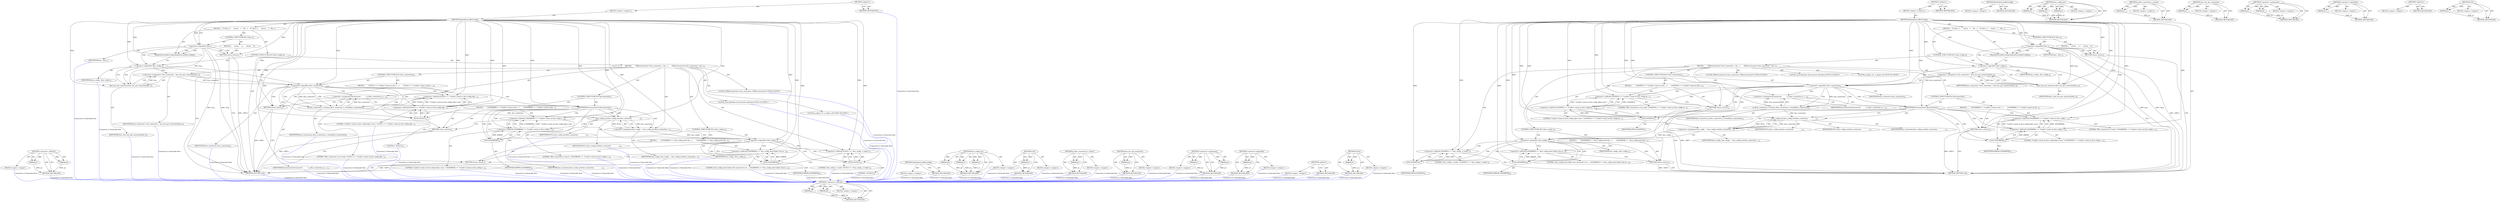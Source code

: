 digraph "VLOG" {
vulnerable_118 [label=<(METHOD,&lt;operator&gt;.shiftLeft)>];
vulnerable_119 [label=<(PARAM,p1)>];
vulnerable_120 [label=<(PARAM,p2)>];
vulnerable_121 [label=<(BLOCK,&lt;empty&gt;,&lt;empty&gt;)>];
vulnerable_122 [label=<(METHOD_RETURN,ANY)>];
vulnerable_6 [label=<(METHOD,&lt;global&gt;)<SUB>1</SUB>>];
vulnerable_7 [label=<(BLOCK,&lt;empty&gt;,&lt;empty&gt;)<SUB>1</SUB>>];
vulnerable_8 [label=<(METHOD,MaybeRestoreIBusConfig)<SUB>1</SUB>>];
vulnerable_9 [label=<(BLOCK,{
    if (!ibus_) {
      return;
    }

    Ma...,{
    if (!ibus_) {
      return;
    }

    Ma...)<SUB>1</SUB>>];
vulnerable_10 [label=<(CONTROL_STRUCTURE,IF,if (!ibus_))<SUB>2</SUB>>];
vulnerable_11 [label=<(&lt;operator&gt;.logicalNot,!ibus_)<SUB>2</SUB>>];
vulnerable_12 [label=<(IDENTIFIER,ibus_,!ibus_)<SUB>2</SUB>>];
vulnerable_13 [label=<(BLOCK,{
      return;
    },{
      return;
    })<SUB>2</SUB>>];
vulnerable_14 [label=<(RETURN,return;,return;)<SUB>3</SUB>>];
vulnerable_15 [label=<(MaybeDestroyIBusConfig,MaybeDestroyIBusConfig())<SUB>6</SUB>>];
vulnerable_16 [label=<(CONTROL_STRUCTURE,IF,if (!ibus_config_))<SUB>8</SUB>>];
vulnerable_17 [label=<(&lt;operator&gt;.logicalNot,!ibus_config_)<SUB>8</SUB>>];
vulnerable_18 [label=<(IDENTIFIER,ibus_config_,!ibus_config_)<SUB>8</SUB>>];
vulnerable_19 [label=<(BLOCK,{
       GDBusConnection* ibus_connection = ibu...,{
       GDBusConnection* ibus_connection = ibu...)<SUB>8</SUB>>];
vulnerable_20 [label="<(LOCAL,GDBusConnection* ibus_connection: GDBusConnection*)<SUB>9</SUB>>"];
vulnerable_21 [label=<(&lt;operator&gt;.assignment,* ibus_connection = ibus_bus_get_connection(ibus_))<SUB>9</SUB>>];
vulnerable_22 [label=<(IDENTIFIER,ibus_connection,* ibus_connection = ibus_bus_get_connection(ibus_))<SUB>9</SUB>>];
vulnerable_23 [label=<(ibus_bus_get_connection,ibus_bus_get_connection(ibus_))<SUB>9</SUB>>];
vulnerable_24 [label=<(IDENTIFIER,ibus_,ibus_bus_get_connection(ibus_))<SUB>9</SUB>>];
vulnerable_25 [label=<(CONTROL_STRUCTURE,IF,if (!ibus_connection))<SUB>10</SUB>>];
vulnerable_26 [label=<(&lt;operator&gt;.logicalNot,!ibus_connection)<SUB>10</SUB>>];
vulnerable_27 [label=<(IDENTIFIER,ibus_connection,!ibus_connection)<SUB>10</SUB>>];
vulnerable_28 [label=<(BLOCK,{
        LOG(INFO) &lt;&lt; &quot;Couldn't create an ibus...,{
        LOG(INFO) &lt;&lt; &quot;Couldn't create an ibus...)<SUB>10</SUB>>];
vulnerable_29 [label=<(&lt;operator&gt;.shiftLeft,LOG(INFO) &lt;&lt; &quot;Couldn't create an ibus config ob...)<SUB>11</SUB>>];
vulnerable_30 [label=<(&lt;operator&gt;.shiftLeft,LOG(INFO) &lt;&lt; &quot;Couldn't create an ibus config ob...)<SUB>11</SUB>>];
vulnerable_31 [label=<(LOG,LOG(INFO))<SUB>11</SUB>>];
vulnerable_32 [label=<(IDENTIFIER,INFO,LOG(INFO))<SUB>11</SUB>>];
vulnerable_33 [label=<(LITERAL,&quot;Couldn't create an ibus config object since &quot;,LOG(INFO) &lt;&lt; &quot;Couldn't create an ibus config ob...)<SUB>11</SUB>>];
vulnerable_34 [label=<(LITERAL,&quot;IBus connection is not ready.&quot;,LOG(INFO) &lt;&lt; &quot;Couldn't create an ibus config ob...)<SUB>12</SUB>>];
vulnerable_35 [label=<(RETURN,return;,return;)<SUB>13</SUB>>];
vulnerable_36 [label="<(LOCAL,const gboolean disconnected: gboolean)<SUB>15</SUB>>"];
vulnerable_37 [label=<(&lt;operator&gt;.assignment,disconnected
          = g_dbus_connection_is_c...)<SUB>15</SUB>>];
vulnerable_38 [label=<(IDENTIFIER,disconnected,disconnected
          = g_dbus_connection_is_c...)<SUB>15</SUB>>];
vulnerable_39 [label=<(g_dbus_connection_is_closed,g_dbus_connection_is_closed(ibus_connection))<SUB>16</SUB>>];
vulnerable_40 [label=<(IDENTIFIER,ibus_connection,g_dbus_connection_is_closed(ibus_connection))<SUB>16</SUB>>];
vulnerable_41 [label=<(CONTROL_STRUCTURE,IF,if (disconnected))<SUB>17</SUB>>];
vulnerable_42 [label=<(IDENTIFIER,disconnected,if (disconnected))<SUB>17</SUB>>];
vulnerable_43 [label=<(BLOCK,{
        LOG(ERROR) &lt;&lt; &quot;Couldn't create an ibu...,{
        LOG(ERROR) &lt;&lt; &quot;Couldn't create an ibu...)<SUB>17</SUB>>];
vulnerable_44 [label=<(&lt;operator&gt;.shiftLeft,LOG(ERROR) &lt;&lt; &quot;Couldn't create an ibus config o...)<SUB>18</SUB>>];
vulnerable_45 [label=<(&lt;operator&gt;.shiftLeft,LOG(ERROR) &lt;&lt; &quot;Couldn't create an ibus config o...)<SUB>18</SUB>>];
vulnerable_46 [label=<(LOG,LOG(ERROR))<SUB>18</SUB>>];
vulnerable_47 [label=<(IDENTIFIER,ERROR,LOG(ERROR))<SUB>18</SUB>>];
vulnerable_48 [label=<(LITERAL,&quot;Couldn't create an ibus config object since &quot;,LOG(ERROR) &lt;&lt; &quot;Couldn't create an ibus config o...)<SUB>18</SUB>>];
vulnerable_49 [label=<(LITERAL,&quot;IBus connection is closed.&quot;,LOG(ERROR) &lt;&lt; &quot;Couldn't create an ibus config o...)<SUB>19</SUB>>];
vulnerable_50 [label=<(RETURN,return;,return;)<SUB>20</SUB>>];
vulnerable_51 [label=<(&lt;operator&gt;.assignment,ibus_config_ = ibus_config_new(ibus_connection,...)<SUB>22</SUB>>];
vulnerable_52 [label=<(IDENTIFIER,ibus_config_,ibus_config_ = ibus_config_new(ibus_connection,...)<SUB>22</SUB>>];
vulnerable_53 [label=<(ibus_config_new,ibus_config_new(ibus_connection,
              ...)<SUB>22</SUB>>];
vulnerable_54 [label=<(IDENTIFIER,ibus_connection,ibus_config_new(ibus_connection,
              ...)<SUB>22</SUB>>];
vulnerable_55 [label=<(IDENTIFIER,NULL,ibus_config_new(ibus_connection,
              ...)<SUB>23</SUB>>];
vulnerable_56 [label=<(IDENTIFIER,NULL,ibus_config_new(ibus_connection,
              ...)<SUB>24</SUB>>];
vulnerable_57 [label=<(CONTROL_STRUCTURE,IF,if (!ibus_config_))<SUB>25</SUB>>];
vulnerable_58 [label=<(&lt;operator&gt;.logicalNot,!ibus_config_)<SUB>25</SUB>>];
vulnerable_59 [label=<(IDENTIFIER,ibus_config_,!ibus_config_)<SUB>25</SUB>>];
vulnerable_60 [label=<(BLOCK,{
        LOG(ERROR) &lt;&lt; &quot;ibus_config_new() fail...,{
        LOG(ERROR) &lt;&lt; &quot;ibus_config_new() fail...)<SUB>25</SUB>>];
vulnerable_61 [label=<(&lt;operator&gt;.shiftLeft,LOG(ERROR) &lt;&lt; &quot;ibus_config_new() failed. ibus-m...)<SUB>26</SUB>>];
vulnerable_62 [label=<(LOG,LOG(ERROR))<SUB>26</SUB>>];
vulnerable_63 [label=<(IDENTIFIER,ERROR,LOG(ERROR))<SUB>26</SUB>>];
vulnerable_64 [label=<(LITERAL,&quot;ibus_config_new() failed. ibus-memconf is not ...,LOG(ERROR) &lt;&lt; &quot;ibus_config_new() failed. ibus-m...)<SUB>26</SUB>>];
vulnerable_65 [label=<(RETURN,return;,return;)<SUB>27</SUB>>];
vulnerable_66 [label="<(LOCAL,g_object_ref : g_object_ref)<SUB>30</SUB>>"];
vulnerable_67 [label=<(&lt;operator&gt;.shiftLeft,LOG(INFO) &lt;&lt; &quot;ibus_config_ is ready.&quot;)<SUB>31</SUB>>];
vulnerable_68 [label=<(LOG,LOG(INFO))<SUB>31</SUB>>];
vulnerable_69 [label=<(IDENTIFIER,INFO,LOG(INFO))<SUB>31</SUB>>];
vulnerable_70 [label=<(LITERAL,&quot;ibus_config_ is ready.&quot;,LOG(INFO) &lt;&lt; &quot;ibus_config_ is ready.&quot;)<SUB>31</SUB>>];
vulnerable_71 [label=<(METHOD_RETURN,void)<SUB>1</SUB>>];
vulnerable_73 [label=<(METHOD_RETURN,ANY)<SUB>1</SUB>>];
vulnerable_106 [label=<(METHOD,MaybeDestroyIBusConfig)>];
vulnerable_107 [label=<(BLOCK,&lt;empty&gt;,&lt;empty&gt;)>];
vulnerable_108 [label=<(METHOD_RETURN,ANY)>];
vulnerable_131 [label=<(METHOD,ibus_config_new)>];
vulnerable_132 [label=<(PARAM,p1)>];
vulnerable_133 [label=<(PARAM,p2)>];
vulnerable_134 [label=<(PARAM,p3)>];
vulnerable_135 [label=<(BLOCK,&lt;empty&gt;,&lt;empty&gt;)>];
vulnerable_136 [label=<(METHOD_RETURN,ANY)>];
vulnerable_127 [label=<(METHOD,g_dbus_connection_is_closed)>];
vulnerable_128 [label=<(PARAM,p1)>];
vulnerable_129 [label=<(BLOCK,&lt;empty&gt;,&lt;empty&gt;)>];
vulnerable_130 [label=<(METHOD_RETURN,ANY)>];
vulnerable_114 [label=<(METHOD,ibus_bus_get_connection)>];
vulnerable_115 [label=<(PARAM,p1)>];
vulnerable_116 [label=<(BLOCK,&lt;empty&gt;,&lt;empty&gt;)>];
vulnerable_117 [label=<(METHOD_RETURN,ANY)>];
vulnerable_109 [label=<(METHOD,&lt;operator&gt;.assignment)>];
vulnerable_110 [label=<(PARAM,p1)>];
vulnerable_111 [label=<(PARAM,p2)>];
vulnerable_112 [label=<(BLOCK,&lt;empty&gt;,&lt;empty&gt;)>];
vulnerable_113 [label=<(METHOD_RETURN,ANY)>];
vulnerable_102 [label=<(METHOD,&lt;operator&gt;.logicalNot)>];
vulnerable_103 [label=<(PARAM,p1)>];
vulnerable_104 [label=<(BLOCK,&lt;empty&gt;,&lt;empty&gt;)>];
vulnerable_105 [label=<(METHOD_RETURN,ANY)>];
vulnerable_96 [label=<(METHOD,&lt;global&gt;)<SUB>1</SUB>>];
vulnerable_97 [label=<(BLOCK,&lt;empty&gt;,&lt;empty&gt;)>];
vulnerable_98 [label=<(METHOD_RETURN,ANY)>];
vulnerable_123 [label=<(METHOD,LOG)>];
vulnerable_124 [label=<(PARAM,p1)>];
vulnerable_125 [label=<(BLOCK,&lt;empty&gt;,&lt;empty&gt;)>];
vulnerable_126 [label=<(METHOD_RETURN,ANY)>];
fixed_120 [label=<(METHOD,&lt;operator&gt;.shiftLeft)>];
fixed_121 [label=<(PARAM,p1)>];
fixed_122 [label=<(PARAM,p2)>];
fixed_123 [label=<(BLOCK,&lt;empty&gt;,&lt;empty&gt;)>];
fixed_124 [label=<(METHOD_RETURN,ANY)>];
fixed_6 [label=<(METHOD,&lt;global&gt;)<SUB>1</SUB>>];
fixed_7 [label=<(BLOCK,&lt;empty&gt;,&lt;empty&gt;)<SUB>1</SUB>>];
fixed_8 [label=<(METHOD,MaybeRestoreIBusConfig)<SUB>1</SUB>>];
fixed_9 [label=<(BLOCK,{
    if (!ibus_) {
      return;
    }

    Ma...,{
    if (!ibus_) {
      return;
    }

    Ma...)<SUB>1</SUB>>];
fixed_10 [label=<(CONTROL_STRUCTURE,IF,if (!ibus_))<SUB>2</SUB>>];
fixed_11 [label=<(&lt;operator&gt;.logicalNot,!ibus_)<SUB>2</SUB>>];
fixed_12 [label=<(IDENTIFIER,ibus_,!ibus_)<SUB>2</SUB>>];
fixed_13 [label=<(BLOCK,{
      return;
    },{
      return;
    })<SUB>2</SUB>>];
fixed_14 [label=<(RETURN,return;,return;)<SUB>3</SUB>>];
fixed_15 [label=<(MaybeDestroyIBusConfig,MaybeDestroyIBusConfig())<SUB>6</SUB>>];
fixed_16 [label=<(CONTROL_STRUCTURE,IF,if (!ibus_config_))<SUB>8</SUB>>];
fixed_17 [label=<(&lt;operator&gt;.logicalNot,!ibus_config_)<SUB>8</SUB>>];
fixed_18 [label=<(IDENTIFIER,ibus_config_,!ibus_config_)<SUB>8</SUB>>];
fixed_19 [label=<(BLOCK,{
       GDBusConnection* ibus_connection = ibu...,{
       GDBusConnection* ibus_connection = ibu...)<SUB>8</SUB>>];
fixed_20 [label="<(LOCAL,GDBusConnection* ibus_connection: GDBusConnection*)<SUB>9</SUB>>"];
fixed_21 [label=<(&lt;operator&gt;.assignment,* ibus_connection = ibus_bus_get_connection(ibus_))<SUB>9</SUB>>];
fixed_22 [label=<(IDENTIFIER,ibus_connection,* ibus_connection = ibus_bus_get_connection(ibus_))<SUB>9</SUB>>];
fixed_23 [label=<(ibus_bus_get_connection,ibus_bus_get_connection(ibus_))<SUB>9</SUB>>];
fixed_24 [label=<(IDENTIFIER,ibus_,ibus_bus_get_connection(ibus_))<SUB>9</SUB>>];
fixed_25 [label=<(CONTROL_STRUCTURE,IF,if (!ibus_connection))<SUB>10</SUB>>];
fixed_26 [label=<(&lt;operator&gt;.logicalNot,!ibus_connection)<SUB>10</SUB>>];
fixed_27 [label=<(IDENTIFIER,ibus_connection,!ibus_connection)<SUB>10</SUB>>];
fixed_28 [label=<(BLOCK,{
        VLOG(1) &lt;&lt; &quot;Couldn't create an ibus c...,{
        VLOG(1) &lt;&lt; &quot;Couldn't create an ibus c...)<SUB>10</SUB>>];
fixed_29 [label=<(&lt;operator&gt;.shiftLeft,VLOG(1) &lt;&lt; &quot;Couldn't create an ibus config obje...)<SUB>11</SUB>>];
fixed_30 [label=<(&lt;operator&gt;.shiftLeft,VLOG(1) &lt;&lt; &quot;Couldn't create an ibus config obje...)<SUB>11</SUB>>];
fixed_31 [label=<(VLOG,VLOG(1))<SUB>11</SUB>>];
fixed_32 [label=<(LITERAL,1,VLOG(1))<SUB>11</SUB>>];
fixed_33 [label=<(LITERAL,&quot;Couldn't create an ibus config object since &quot;,VLOG(1) &lt;&lt; &quot;Couldn't create an ibus config obje...)<SUB>11</SUB>>];
fixed_34 [label=<(LITERAL,&quot;IBus connection is not ready.&quot;,VLOG(1) &lt;&lt; &quot;Couldn't create an ibus config obje...)<SUB>12</SUB>>];
fixed_35 [label=<(RETURN,return;,return;)<SUB>13</SUB>>];
fixed_36 [label="<(LOCAL,const gboolean disconnected: gboolean)<SUB>15</SUB>>"];
fixed_37 [label=<(&lt;operator&gt;.assignment,disconnected
          = g_dbus_connection_is_c...)<SUB>15</SUB>>];
fixed_38 [label=<(IDENTIFIER,disconnected,disconnected
          = g_dbus_connection_is_c...)<SUB>15</SUB>>];
fixed_39 [label=<(g_dbus_connection_is_closed,g_dbus_connection_is_closed(ibus_connection))<SUB>16</SUB>>];
fixed_40 [label=<(IDENTIFIER,ibus_connection,g_dbus_connection_is_closed(ibus_connection))<SUB>16</SUB>>];
fixed_41 [label=<(CONTROL_STRUCTURE,IF,if (disconnected))<SUB>17</SUB>>];
fixed_42 [label=<(IDENTIFIER,disconnected,if (disconnected))<SUB>17</SUB>>];
fixed_43 [label=<(BLOCK,{
        LOG(ERROR) &lt;&lt; &quot;Couldn't create an ibu...,{
        LOG(ERROR) &lt;&lt; &quot;Couldn't create an ibu...)<SUB>17</SUB>>];
fixed_44 [label=<(&lt;operator&gt;.shiftLeft,LOG(ERROR) &lt;&lt; &quot;Couldn't create an ibus config o...)<SUB>18</SUB>>];
fixed_45 [label=<(&lt;operator&gt;.shiftLeft,LOG(ERROR) &lt;&lt; &quot;Couldn't create an ibus config o...)<SUB>18</SUB>>];
fixed_46 [label=<(LOG,LOG(ERROR))<SUB>18</SUB>>];
fixed_47 [label=<(IDENTIFIER,ERROR,LOG(ERROR))<SUB>18</SUB>>];
fixed_48 [label=<(LITERAL,&quot;Couldn't create an ibus config object since &quot;,LOG(ERROR) &lt;&lt; &quot;Couldn't create an ibus config o...)<SUB>18</SUB>>];
fixed_49 [label=<(LITERAL,&quot;IBus connection is closed.&quot;,LOG(ERROR) &lt;&lt; &quot;Couldn't create an ibus config o...)<SUB>19</SUB>>];
fixed_50 [label=<(RETURN,return;,return;)<SUB>20</SUB>>];
fixed_51 [label=<(&lt;operator&gt;.assignment,ibus_config_ = ibus_config_new(ibus_connection,...)<SUB>22</SUB>>];
fixed_52 [label=<(IDENTIFIER,ibus_config_,ibus_config_ = ibus_config_new(ibus_connection,...)<SUB>22</SUB>>];
fixed_53 [label=<(ibus_config_new,ibus_config_new(ibus_connection,
              ...)<SUB>22</SUB>>];
fixed_54 [label=<(IDENTIFIER,ibus_connection,ibus_config_new(ibus_connection,
              ...)<SUB>22</SUB>>];
fixed_55 [label=<(IDENTIFIER,NULL,ibus_config_new(ibus_connection,
              ...)<SUB>23</SUB>>];
fixed_56 [label=<(IDENTIFIER,NULL,ibus_config_new(ibus_connection,
              ...)<SUB>24</SUB>>];
fixed_57 [label=<(CONTROL_STRUCTURE,IF,if (!ibus_config_))<SUB>25</SUB>>];
fixed_58 [label=<(&lt;operator&gt;.logicalNot,!ibus_config_)<SUB>25</SUB>>];
fixed_59 [label=<(IDENTIFIER,ibus_config_,!ibus_config_)<SUB>25</SUB>>];
fixed_60 [label=<(BLOCK,{
        LOG(ERROR) &lt;&lt; &quot;ibus_config_new() fail...,{
        LOG(ERROR) &lt;&lt; &quot;ibus_config_new() fail...)<SUB>25</SUB>>];
fixed_61 [label=<(&lt;operator&gt;.shiftLeft,LOG(ERROR) &lt;&lt; &quot;ibus_config_new() failed. ibus-m...)<SUB>26</SUB>>];
fixed_62 [label=<(LOG,LOG(ERROR))<SUB>26</SUB>>];
fixed_63 [label=<(IDENTIFIER,ERROR,LOG(ERROR))<SUB>26</SUB>>];
fixed_64 [label=<(LITERAL,&quot;ibus_config_new() failed. ibus-memconf is not ...,LOG(ERROR) &lt;&lt; &quot;ibus_config_new() failed. ibus-m...)<SUB>26</SUB>>];
fixed_65 [label=<(RETURN,return;,return;)<SUB>27</SUB>>];
fixed_66 [label="<(LOCAL,g_object_ref : g_object_ref)<SUB>30</SUB>>"];
fixed_67 [label=<(&lt;operator&gt;.shiftLeft,VLOG(1) &lt;&lt; &quot;ibus_config_ is ready.&quot;)<SUB>31</SUB>>];
fixed_68 [label=<(VLOG,VLOG(1))<SUB>31</SUB>>];
fixed_69 [label=<(LITERAL,1,VLOG(1))<SUB>31</SUB>>];
fixed_70 [label=<(LITERAL,&quot;ibus_config_ is ready.&quot;,VLOG(1) &lt;&lt; &quot;ibus_config_ is ready.&quot;)<SUB>31</SUB>>];
fixed_71 [label=<(METHOD_RETURN,void)<SUB>1</SUB>>];
fixed_73 [label=<(METHOD_RETURN,ANY)<SUB>1</SUB>>];
fixed_108 [label=<(METHOD,MaybeDestroyIBusConfig)>];
fixed_109 [label=<(BLOCK,&lt;empty&gt;,&lt;empty&gt;)>];
fixed_110 [label=<(METHOD_RETURN,ANY)>];
fixed_137 [label=<(METHOD,ibus_config_new)>];
fixed_138 [label=<(PARAM,p1)>];
fixed_139 [label=<(PARAM,p2)>];
fixed_140 [label=<(PARAM,p3)>];
fixed_141 [label=<(BLOCK,&lt;empty&gt;,&lt;empty&gt;)>];
fixed_142 [label=<(METHOD_RETURN,ANY)>];
fixed_133 [label=<(METHOD,LOG)>];
fixed_134 [label=<(PARAM,p1)>];
fixed_135 [label=<(BLOCK,&lt;empty&gt;,&lt;empty&gt;)>];
fixed_136 [label=<(METHOD_RETURN,ANY)>];
fixed_129 [label=<(METHOD,g_dbus_connection_is_closed)>];
fixed_130 [label=<(PARAM,p1)>];
fixed_131 [label=<(BLOCK,&lt;empty&gt;,&lt;empty&gt;)>];
fixed_132 [label=<(METHOD_RETURN,ANY)>];
fixed_116 [label=<(METHOD,ibus_bus_get_connection)>];
fixed_117 [label=<(PARAM,p1)>];
fixed_118 [label=<(BLOCK,&lt;empty&gt;,&lt;empty&gt;)>];
fixed_119 [label=<(METHOD_RETURN,ANY)>];
fixed_111 [label=<(METHOD,&lt;operator&gt;.assignment)>];
fixed_112 [label=<(PARAM,p1)>];
fixed_113 [label=<(PARAM,p2)>];
fixed_114 [label=<(BLOCK,&lt;empty&gt;,&lt;empty&gt;)>];
fixed_115 [label=<(METHOD_RETURN,ANY)>];
fixed_104 [label=<(METHOD,&lt;operator&gt;.logicalNot)>];
fixed_105 [label=<(PARAM,p1)>];
fixed_106 [label=<(BLOCK,&lt;empty&gt;,&lt;empty&gt;)>];
fixed_107 [label=<(METHOD_RETURN,ANY)>];
fixed_98 [label=<(METHOD,&lt;global&gt;)<SUB>1</SUB>>];
fixed_99 [label=<(BLOCK,&lt;empty&gt;,&lt;empty&gt;)>];
fixed_100 [label=<(METHOD_RETURN,ANY)>];
fixed_125 [label=<(METHOD,VLOG)>];
fixed_126 [label=<(PARAM,p1)>];
fixed_127 [label=<(BLOCK,&lt;empty&gt;,&lt;empty&gt;)>];
fixed_128 [label=<(METHOD_RETURN,ANY)>];
vulnerable_118 -> vulnerable_119  [key=0, label="AST: "];
vulnerable_118 -> vulnerable_119  [key=1, label="DDG: "];
vulnerable_118 -> vulnerable_121  [key=0, label="AST: "];
vulnerable_118 -> vulnerable_120  [key=0, label="AST: "];
vulnerable_118 -> vulnerable_120  [key=1, label="DDG: "];
vulnerable_118 -> vulnerable_122  [key=0, label="AST: "];
vulnerable_118 -> vulnerable_122  [key=1, label="CFG: "];
vulnerable_119 -> vulnerable_122  [key=0, label="DDG: p1"];
vulnerable_120 -> vulnerable_122  [key=0, label="DDG: p2"];
vulnerable_6 -> vulnerable_7  [key=0, label="AST: "];
vulnerable_6 -> vulnerable_73  [key=0, label="AST: "];
vulnerable_6 -> vulnerable_73  [key=1, label="CFG: "];
vulnerable_7 -> vulnerable_8  [key=0, label="AST: "];
vulnerable_8 -> vulnerable_9  [key=0, label="AST: "];
vulnerable_8 -> vulnerable_71  [key=0, label="AST: "];
vulnerable_8 -> vulnerable_11  [key=0, label="CFG: "];
vulnerable_8 -> vulnerable_11  [key=1, label="DDG: "];
vulnerable_8 -> vulnerable_15  [key=0, label="DDG: "];
vulnerable_8 -> vulnerable_14  [key=0, label="DDG: "];
vulnerable_8 -> vulnerable_17  [key=0, label="DDG: "];
vulnerable_8 -> vulnerable_42  [key=0, label="DDG: "];
vulnerable_8 -> vulnerable_67  [key=0, label="DDG: "];
vulnerable_8 -> vulnerable_23  [key=0, label="DDG: "];
vulnerable_8 -> vulnerable_26  [key=0, label="DDG: "];
vulnerable_8 -> vulnerable_35  [key=0, label="DDG: "];
vulnerable_8 -> vulnerable_39  [key=0, label="DDG: "];
vulnerable_8 -> vulnerable_50  [key=0, label="DDG: "];
vulnerable_8 -> vulnerable_53  [key=0, label="DDG: "];
vulnerable_8 -> vulnerable_58  [key=0, label="DDG: "];
vulnerable_8 -> vulnerable_65  [key=0, label="DDG: "];
vulnerable_8 -> vulnerable_68  [key=0, label="DDG: "];
vulnerable_8 -> vulnerable_29  [key=0, label="DDG: "];
vulnerable_8 -> vulnerable_44  [key=0, label="DDG: "];
vulnerable_8 -> vulnerable_61  [key=0, label="DDG: "];
vulnerable_8 -> vulnerable_30  [key=0, label="DDG: "];
vulnerable_8 -> vulnerable_45  [key=0, label="DDG: "];
vulnerable_8 -> vulnerable_62  [key=0, label="DDG: "];
vulnerable_8 -> vulnerable_31  [key=0, label="DDG: "];
vulnerable_8 -> vulnerable_46  [key=0, label="DDG: "];
vulnerable_9 -> vulnerable_10  [key=0, label="AST: "];
vulnerable_9 -> vulnerable_15  [key=0, label="AST: "];
vulnerable_9 -> vulnerable_16  [key=0, label="AST: "];
vulnerable_10 -> vulnerable_11  [key=0, label="AST: "];
vulnerable_10 -> vulnerable_13  [key=0, label="AST: "];
vulnerable_11 -> vulnerable_12  [key=0, label="AST: "];
vulnerable_11 -> vulnerable_14  [key=0, label="CFG: "];
vulnerable_11 -> vulnerable_14  [key=1, label="CDG: "];
vulnerable_11 -> vulnerable_15  [key=0, label="CFG: "];
vulnerable_11 -> vulnerable_15  [key=1, label="CDG: "];
vulnerable_11 -> vulnerable_71  [key=0, label="DDG: ibus_"];
vulnerable_11 -> vulnerable_71  [key=1, label="DDG: !ibus_"];
vulnerable_11 -> vulnerable_23  [key=0, label="DDG: ibus_"];
vulnerable_11 -> vulnerable_17  [key=0, label="CDG: "];
vulnerable_13 -> vulnerable_14  [key=0, label="AST: "];
vulnerable_14 -> vulnerable_71  [key=0, label="CFG: "];
vulnerable_14 -> vulnerable_71  [key=1, label="DDG: &lt;RET&gt;"];
vulnerable_15 -> vulnerable_17  [key=0, label="CFG: "];
vulnerable_16 -> vulnerable_17  [key=0, label="AST: "];
vulnerable_16 -> vulnerable_19  [key=0, label="AST: "];
vulnerable_17 -> vulnerable_18  [key=0, label="AST: "];
vulnerable_17 -> vulnerable_71  [key=0, label="CFG: "];
vulnerable_17 -> vulnerable_23  [key=0, label="CFG: "];
vulnerable_17 -> vulnerable_23  [key=1, label="CDG: "];
vulnerable_17 -> vulnerable_21  [key=0, label="CDG: "];
vulnerable_17 -> vulnerable_26  [key=0, label="CDG: "];
vulnerable_19 -> vulnerable_20  [key=0, label="AST: "];
vulnerable_19 -> vulnerable_21  [key=0, label="AST: "];
vulnerable_19 -> vulnerable_25  [key=0, label="AST: "];
vulnerable_19 -> vulnerable_36  [key=0, label="AST: "];
vulnerable_19 -> vulnerable_37  [key=0, label="AST: "];
vulnerable_19 -> vulnerable_41  [key=0, label="AST: "];
vulnerable_19 -> vulnerable_51  [key=0, label="AST: "];
vulnerable_19 -> vulnerable_57  [key=0, label="AST: "];
vulnerable_19 -> vulnerable_66  [key=0, label="AST: "];
vulnerable_19 -> vulnerable_67  [key=0, label="AST: "];
vulnerable_21 -> vulnerable_22  [key=0, label="AST: "];
vulnerable_21 -> vulnerable_23  [key=0, label="AST: "];
vulnerable_21 -> vulnerable_26  [key=0, label="CFG: "];
vulnerable_21 -> vulnerable_26  [key=1, label="DDG: ibus_connection"];
vulnerable_23 -> vulnerable_24  [key=0, label="AST: "];
vulnerable_23 -> vulnerable_21  [key=0, label="CFG: "];
vulnerable_23 -> vulnerable_21  [key=1, label="DDG: ibus_"];
vulnerable_25 -> vulnerable_26  [key=0, label="AST: "];
vulnerable_25 -> vulnerable_28  [key=0, label="AST: "];
vulnerable_26 -> vulnerable_27  [key=0, label="AST: "];
vulnerable_26 -> vulnerable_31  [key=0, label="CFG: "];
vulnerable_26 -> vulnerable_31  [key=1, label="CDG: "];
vulnerable_26 -> vulnerable_39  [key=0, label="CFG: "];
vulnerable_26 -> vulnerable_39  [key=1, label="DDG: ibus_connection"];
vulnerable_26 -> vulnerable_39  [key=2, label="CDG: "];
vulnerable_26 -> vulnerable_30  [key=0, label="CDG: "];
vulnerable_26 -> vulnerable_42  [key=0, label="CDG: "];
vulnerable_26 -> vulnerable_37  [key=0, label="CDG: "];
vulnerable_26 -> vulnerable_29  [key=0, label="CDG: "];
vulnerable_26 -> vulnerable_35  [key=0, label="CDG: "];
vulnerable_28 -> vulnerable_29  [key=0, label="AST: "];
vulnerable_28 -> vulnerable_35  [key=0, label="AST: "];
vulnerable_29 -> vulnerable_30  [key=0, label="AST: "];
vulnerable_29 -> vulnerable_34  [key=0, label="AST: "];
vulnerable_29 -> vulnerable_35  [key=0, label="CFG: "];
vulnerable_30 -> vulnerable_31  [key=0, label="AST: "];
vulnerable_30 -> vulnerable_33  [key=0, label="AST: "];
vulnerable_30 -> vulnerable_29  [key=0, label="CFG: "];
vulnerable_30 -> vulnerable_29  [key=1, label="DDG: LOG(INFO)"];
vulnerable_30 -> vulnerable_29  [key=2, label="DDG: &quot;Couldn't create an ibus config object since &quot;"];
vulnerable_31 -> vulnerable_32  [key=0, label="AST: "];
vulnerable_31 -> vulnerable_30  [key=0, label="CFG: "];
vulnerable_31 -> vulnerable_30  [key=1, label="DDG: INFO"];
vulnerable_35 -> vulnerable_71  [key=0, label="CFG: "];
vulnerable_35 -> vulnerable_71  [key=1, label="DDG: &lt;RET&gt;"];
vulnerable_37 -> vulnerable_38  [key=0, label="AST: "];
vulnerable_37 -> vulnerable_39  [key=0, label="AST: "];
vulnerable_37 -> vulnerable_42  [key=0, label="CFG: "];
vulnerable_39 -> vulnerable_40  [key=0, label="AST: "];
vulnerable_39 -> vulnerable_37  [key=0, label="CFG: "];
vulnerable_39 -> vulnerable_37  [key=1, label="DDG: ibus_connection"];
vulnerable_39 -> vulnerable_53  [key=0, label="DDG: ibus_connection"];
vulnerable_41 -> vulnerable_42  [key=0, label="AST: "];
vulnerable_41 -> vulnerable_43  [key=0, label="AST: "];
vulnerable_42 -> vulnerable_46  [key=0, label="CFG: "];
vulnerable_42 -> vulnerable_46  [key=1, label="CDG: "];
vulnerable_42 -> vulnerable_53  [key=0, label="CFG: "];
vulnerable_42 -> vulnerable_53  [key=1, label="CDG: "];
vulnerable_42 -> vulnerable_58  [key=0, label="CDG: "];
vulnerable_42 -> vulnerable_51  [key=0, label="CDG: "];
vulnerable_42 -> vulnerable_45  [key=0, label="CDG: "];
vulnerable_42 -> vulnerable_50  [key=0, label="CDG: "];
vulnerable_42 -> vulnerable_44  [key=0, label="CDG: "];
vulnerable_43 -> vulnerable_44  [key=0, label="AST: "];
vulnerable_43 -> vulnerable_50  [key=0, label="AST: "];
vulnerable_44 -> vulnerable_45  [key=0, label="AST: "];
vulnerable_44 -> vulnerable_49  [key=0, label="AST: "];
vulnerable_44 -> vulnerable_50  [key=0, label="CFG: "];
vulnerable_45 -> vulnerable_46  [key=0, label="AST: "];
vulnerable_45 -> vulnerable_48  [key=0, label="AST: "];
vulnerable_45 -> vulnerable_44  [key=0, label="CFG: "];
vulnerable_45 -> vulnerable_44  [key=1, label="DDG: LOG(ERROR)"];
vulnerable_45 -> vulnerable_44  [key=2, label="DDG: &quot;Couldn't create an ibus config object since &quot;"];
vulnerable_46 -> vulnerable_47  [key=0, label="AST: "];
vulnerable_46 -> vulnerable_45  [key=0, label="CFG: "];
vulnerable_46 -> vulnerable_45  [key=1, label="DDG: ERROR"];
vulnerable_50 -> vulnerable_71  [key=0, label="CFG: "];
vulnerable_50 -> vulnerable_71  [key=1, label="DDG: &lt;RET&gt;"];
vulnerable_51 -> vulnerable_52  [key=0, label="AST: "];
vulnerable_51 -> vulnerable_53  [key=0, label="AST: "];
vulnerable_51 -> vulnerable_58  [key=0, label="CFG: "];
vulnerable_51 -> vulnerable_58  [key=1, label="DDG: ibus_config_"];
vulnerable_53 -> vulnerable_54  [key=0, label="AST: "];
vulnerable_53 -> vulnerable_55  [key=0, label="AST: "];
vulnerable_53 -> vulnerable_56  [key=0, label="AST: "];
vulnerable_53 -> vulnerable_51  [key=0, label="CFG: "];
vulnerable_53 -> vulnerable_51  [key=1, label="DDG: ibus_connection"];
vulnerable_53 -> vulnerable_51  [key=2, label="DDG: NULL"];
vulnerable_57 -> vulnerable_58  [key=0, label="AST: "];
vulnerable_57 -> vulnerable_60  [key=0, label="AST: "];
vulnerable_58 -> vulnerable_59  [key=0, label="AST: "];
vulnerable_58 -> vulnerable_62  [key=0, label="CFG: "];
vulnerable_58 -> vulnerable_62  [key=1, label="CDG: "];
vulnerable_58 -> vulnerable_68  [key=0, label="CFG: "];
vulnerable_58 -> vulnerable_68  [key=1, label="CDG: "];
vulnerable_58 -> vulnerable_61  [key=0, label="CDG: "];
vulnerable_58 -> vulnerable_67  [key=0, label="CDG: "];
vulnerable_58 -> vulnerable_65  [key=0, label="CDG: "];
vulnerable_60 -> vulnerable_61  [key=0, label="AST: "];
vulnerable_60 -> vulnerable_65  [key=0, label="AST: "];
vulnerable_61 -> vulnerable_62  [key=0, label="AST: "];
vulnerable_61 -> vulnerable_64  [key=0, label="AST: "];
vulnerable_61 -> vulnerable_65  [key=0, label="CFG: "];
vulnerable_62 -> vulnerable_63  [key=0, label="AST: "];
vulnerable_62 -> vulnerable_61  [key=0, label="CFG: "];
vulnerable_62 -> vulnerable_61  [key=1, label="DDG: ERROR"];
vulnerable_65 -> vulnerable_71  [key=0, label="CFG: "];
vulnerable_65 -> vulnerable_71  [key=1, label="DDG: &lt;RET&gt;"];
vulnerable_67 -> vulnerable_68  [key=0, label="AST: "];
vulnerable_67 -> vulnerable_70  [key=0, label="AST: "];
vulnerable_67 -> vulnerable_71  [key=0, label="CFG: "];
vulnerable_68 -> vulnerable_69  [key=0, label="AST: "];
vulnerable_68 -> vulnerable_67  [key=0, label="CFG: "];
vulnerable_68 -> vulnerable_67  [key=1, label="DDG: INFO"];
vulnerable_106 -> vulnerable_107  [key=0, label="AST: "];
vulnerable_106 -> vulnerable_108  [key=0, label="AST: "];
vulnerable_106 -> vulnerable_108  [key=1, label="CFG: "];
vulnerable_131 -> vulnerable_132  [key=0, label="AST: "];
vulnerable_131 -> vulnerable_132  [key=1, label="DDG: "];
vulnerable_131 -> vulnerable_135  [key=0, label="AST: "];
vulnerable_131 -> vulnerable_133  [key=0, label="AST: "];
vulnerable_131 -> vulnerable_133  [key=1, label="DDG: "];
vulnerable_131 -> vulnerable_136  [key=0, label="AST: "];
vulnerable_131 -> vulnerable_136  [key=1, label="CFG: "];
vulnerable_131 -> vulnerable_134  [key=0, label="AST: "];
vulnerable_131 -> vulnerable_134  [key=1, label="DDG: "];
vulnerable_132 -> vulnerable_136  [key=0, label="DDG: p1"];
vulnerable_133 -> vulnerable_136  [key=0, label="DDG: p2"];
vulnerable_134 -> vulnerable_136  [key=0, label="DDG: p3"];
vulnerable_127 -> vulnerable_128  [key=0, label="AST: "];
vulnerable_127 -> vulnerable_128  [key=1, label="DDG: "];
vulnerable_127 -> vulnerable_129  [key=0, label="AST: "];
vulnerable_127 -> vulnerable_130  [key=0, label="AST: "];
vulnerable_127 -> vulnerable_130  [key=1, label="CFG: "];
vulnerable_128 -> vulnerable_130  [key=0, label="DDG: p1"];
vulnerable_114 -> vulnerable_115  [key=0, label="AST: "];
vulnerable_114 -> vulnerable_115  [key=1, label="DDG: "];
vulnerable_114 -> vulnerable_116  [key=0, label="AST: "];
vulnerable_114 -> vulnerable_117  [key=0, label="AST: "];
vulnerable_114 -> vulnerable_117  [key=1, label="CFG: "];
vulnerable_115 -> vulnerable_117  [key=0, label="DDG: p1"];
vulnerable_109 -> vulnerable_110  [key=0, label="AST: "];
vulnerable_109 -> vulnerable_110  [key=1, label="DDG: "];
vulnerable_109 -> vulnerable_112  [key=0, label="AST: "];
vulnerable_109 -> vulnerable_111  [key=0, label="AST: "];
vulnerable_109 -> vulnerable_111  [key=1, label="DDG: "];
vulnerable_109 -> vulnerable_113  [key=0, label="AST: "];
vulnerable_109 -> vulnerable_113  [key=1, label="CFG: "];
vulnerable_110 -> vulnerable_113  [key=0, label="DDG: p1"];
vulnerable_111 -> vulnerable_113  [key=0, label="DDG: p2"];
vulnerable_102 -> vulnerable_103  [key=0, label="AST: "];
vulnerable_102 -> vulnerable_103  [key=1, label="DDG: "];
vulnerable_102 -> vulnerable_104  [key=0, label="AST: "];
vulnerable_102 -> vulnerable_105  [key=0, label="AST: "];
vulnerable_102 -> vulnerable_105  [key=1, label="CFG: "];
vulnerable_103 -> vulnerable_105  [key=0, label="DDG: p1"];
vulnerable_96 -> vulnerable_97  [key=0, label="AST: "];
vulnerable_96 -> vulnerable_98  [key=0, label="AST: "];
vulnerable_96 -> vulnerable_98  [key=1, label="CFG: "];
vulnerable_123 -> vulnerable_124  [key=0, label="AST: "];
vulnerable_123 -> vulnerable_124  [key=1, label="DDG: "];
vulnerable_123 -> vulnerable_125  [key=0, label="AST: "];
vulnerable_123 -> vulnerable_126  [key=0, label="AST: "];
vulnerable_123 -> vulnerable_126  [key=1, label="CFG: "];
vulnerable_124 -> vulnerable_126  [key=0, label="DDG: p1"];
fixed_120 -> fixed_121  [key=0, label="AST: "];
fixed_120 -> fixed_121  [key=1, label="DDG: "];
fixed_120 -> fixed_123  [key=0, label="AST: "];
fixed_120 -> fixed_122  [key=0, label="AST: "];
fixed_120 -> fixed_122  [key=1, label="DDG: "];
fixed_120 -> fixed_124  [key=0, label="AST: "];
fixed_120 -> fixed_124  [key=1, label="CFG: "];
fixed_121 -> fixed_124  [key=0, label="DDG: p1"];
fixed_122 -> fixed_124  [key=0, label="DDG: p2"];
fixed_123 -> vulnerable_118  [color=blue, key=0, label="Connection to Vulnerable Root", penwidth="2.0", style=dashed];
fixed_124 -> vulnerable_118  [color=blue, key=0, label="Connection to Vulnerable Root", penwidth="2.0", style=dashed];
fixed_6 -> fixed_7  [key=0, label="AST: "];
fixed_6 -> fixed_73  [key=0, label="AST: "];
fixed_6 -> fixed_73  [key=1, label="CFG: "];
fixed_7 -> fixed_8  [key=0, label="AST: "];
fixed_8 -> fixed_9  [key=0, label="AST: "];
fixed_8 -> fixed_71  [key=0, label="AST: "];
fixed_8 -> fixed_11  [key=0, label="CFG: "];
fixed_8 -> fixed_11  [key=1, label="DDG: "];
fixed_8 -> fixed_15  [key=0, label="DDG: "];
fixed_8 -> fixed_14  [key=0, label="DDG: "];
fixed_8 -> fixed_17  [key=0, label="DDG: "];
fixed_8 -> fixed_42  [key=0, label="DDG: "];
fixed_8 -> fixed_67  [key=0, label="DDG: "];
fixed_8 -> fixed_23  [key=0, label="DDG: "];
fixed_8 -> fixed_26  [key=0, label="DDG: "];
fixed_8 -> fixed_35  [key=0, label="DDG: "];
fixed_8 -> fixed_39  [key=0, label="DDG: "];
fixed_8 -> fixed_50  [key=0, label="DDG: "];
fixed_8 -> fixed_53  [key=0, label="DDG: "];
fixed_8 -> fixed_58  [key=0, label="DDG: "];
fixed_8 -> fixed_65  [key=0, label="DDG: "];
fixed_8 -> fixed_68  [key=0, label="DDG: "];
fixed_8 -> fixed_29  [key=0, label="DDG: "];
fixed_8 -> fixed_44  [key=0, label="DDG: "];
fixed_8 -> fixed_61  [key=0, label="DDG: "];
fixed_8 -> fixed_30  [key=0, label="DDG: "];
fixed_8 -> fixed_45  [key=0, label="DDG: "];
fixed_8 -> fixed_62  [key=0, label="DDG: "];
fixed_8 -> fixed_31  [key=0, label="DDG: "];
fixed_8 -> fixed_46  [key=0, label="DDG: "];
fixed_9 -> fixed_10  [key=0, label="AST: "];
fixed_9 -> fixed_15  [key=0, label="AST: "];
fixed_9 -> fixed_16  [key=0, label="AST: "];
fixed_10 -> fixed_11  [key=0, label="AST: "];
fixed_10 -> fixed_13  [key=0, label="AST: "];
fixed_11 -> fixed_12  [key=0, label="AST: "];
fixed_11 -> fixed_14  [key=0, label="CFG: "];
fixed_11 -> fixed_14  [key=1, label="CDG: "];
fixed_11 -> fixed_15  [key=0, label="CFG: "];
fixed_11 -> fixed_15  [key=1, label="CDG: "];
fixed_11 -> fixed_71  [key=0, label="DDG: ibus_"];
fixed_11 -> fixed_71  [key=1, label="DDG: !ibus_"];
fixed_11 -> fixed_23  [key=0, label="DDG: ibus_"];
fixed_11 -> fixed_17  [key=0, label="CDG: "];
fixed_12 -> vulnerable_118  [color=blue, key=0, label="Connection to Vulnerable Root", penwidth="2.0", style=dashed];
fixed_13 -> fixed_14  [key=0, label="AST: "];
fixed_14 -> fixed_71  [key=0, label="CFG: "];
fixed_14 -> fixed_71  [key=1, label="DDG: &lt;RET&gt;"];
fixed_15 -> fixed_17  [key=0, label="CFG: "];
fixed_16 -> fixed_17  [key=0, label="AST: "];
fixed_16 -> fixed_19  [key=0, label="AST: "];
fixed_17 -> fixed_18  [key=0, label="AST: "];
fixed_17 -> fixed_71  [key=0, label="CFG: "];
fixed_17 -> fixed_23  [key=0, label="CFG: "];
fixed_17 -> fixed_23  [key=1, label="CDG: "];
fixed_17 -> fixed_21  [key=0, label="CDG: "];
fixed_17 -> fixed_26  [key=0, label="CDG: "];
fixed_18 -> vulnerable_118  [color=blue, key=0, label="Connection to Vulnerable Root", penwidth="2.0", style=dashed];
fixed_19 -> fixed_20  [key=0, label="AST: "];
fixed_19 -> fixed_21  [key=0, label="AST: "];
fixed_19 -> fixed_25  [key=0, label="AST: "];
fixed_19 -> fixed_36  [key=0, label="AST: "];
fixed_19 -> fixed_37  [key=0, label="AST: "];
fixed_19 -> fixed_41  [key=0, label="AST: "];
fixed_19 -> fixed_51  [key=0, label="AST: "];
fixed_19 -> fixed_57  [key=0, label="AST: "];
fixed_19 -> fixed_66  [key=0, label="AST: "];
fixed_19 -> fixed_67  [key=0, label="AST: "];
fixed_20 -> vulnerable_118  [color=blue, key=0, label="Connection to Vulnerable Root", penwidth="2.0", style=dashed];
fixed_21 -> fixed_22  [key=0, label="AST: "];
fixed_21 -> fixed_23  [key=0, label="AST: "];
fixed_21 -> fixed_26  [key=0, label="CFG: "];
fixed_21 -> fixed_26  [key=1, label="DDG: ibus_connection"];
fixed_22 -> vulnerable_118  [color=blue, key=0, label="Connection to Vulnerable Root", penwidth="2.0", style=dashed];
fixed_23 -> fixed_24  [key=0, label="AST: "];
fixed_23 -> fixed_21  [key=0, label="CFG: "];
fixed_23 -> fixed_21  [key=1, label="DDG: ibus_"];
fixed_24 -> vulnerable_118  [color=blue, key=0, label="Connection to Vulnerable Root", penwidth="2.0", style=dashed];
fixed_25 -> fixed_26  [key=0, label="AST: "];
fixed_25 -> fixed_28  [key=0, label="AST: "];
fixed_26 -> fixed_27  [key=0, label="AST: "];
fixed_26 -> fixed_31  [key=0, label="CFG: "];
fixed_26 -> fixed_31  [key=1, label="CDG: "];
fixed_26 -> fixed_39  [key=0, label="CFG: "];
fixed_26 -> fixed_39  [key=1, label="DDG: ibus_connection"];
fixed_26 -> fixed_39  [key=2, label="CDG: "];
fixed_26 -> fixed_30  [key=0, label="CDG: "];
fixed_26 -> fixed_42  [key=0, label="CDG: "];
fixed_26 -> fixed_37  [key=0, label="CDG: "];
fixed_26 -> fixed_29  [key=0, label="CDG: "];
fixed_26 -> fixed_35  [key=0, label="CDG: "];
fixed_27 -> vulnerable_118  [color=blue, key=0, label="Connection to Vulnerable Root", penwidth="2.0", style=dashed];
fixed_28 -> fixed_29  [key=0, label="AST: "];
fixed_28 -> fixed_35  [key=0, label="AST: "];
fixed_29 -> fixed_30  [key=0, label="AST: "];
fixed_29 -> fixed_34  [key=0, label="AST: "];
fixed_29 -> fixed_35  [key=0, label="CFG: "];
fixed_30 -> fixed_31  [key=0, label="AST: "];
fixed_30 -> fixed_33  [key=0, label="AST: "];
fixed_30 -> fixed_29  [key=0, label="CFG: "];
fixed_30 -> fixed_29  [key=1, label="DDG: VLOG(1)"];
fixed_30 -> fixed_29  [key=2, label="DDG: &quot;Couldn't create an ibus config object since &quot;"];
fixed_31 -> fixed_32  [key=0, label="AST: "];
fixed_31 -> fixed_30  [key=0, label="CFG: "];
fixed_31 -> fixed_30  [key=1, label="DDG: 1"];
fixed_32 -> vulnerable_118  [color=blue, key=0, label="Connection to Vulnerable Root", penwidth="2.0", style=dashed];
fixed_33 -> vulnerable_118  [color=blue, key=0, label="Connection to Vulnerable Root", penwidth="2.0", style=dashed];
fixed_34 -> vulnerable_118  [color=blue, key=0, label="Connection to Vulnerable Root", penwidth="2.0", style=dashed];
fixed_35 -> fixed_71  [key=0, label="CFG: "];
fixed_35 -> fixed_71  [key=1, label="DDG: &lt;RET&gt;"];
fixed_36 -> vulnerable_118  [color=blue, key=0, label="Connection to Vulnerable Root", penwidth="2.0", style=dashed];
fixed_37 -> fixed_38  [key=0, label="AST: "];
fixed_37 -> fixed_39  [key=0, label="AST: "];
fixed_37 -> fixed_42  [key=0, label="CFG: "];
fixed_38 -> vulnerable_118  [color=blue, key=0, label="Connection to Vulnerable Root", penwidth="2.0", style=dashed];
fixed_39 -> fixed_40  [key=0, label="AST: "];
fixed_39 -> fixed_37  [key=0, label="CFG: "];
fixed_39 -> fixed_37  [key=1, label="DDG: ibus_connection"];
fixed_39 -> fixed_53  [key=0, label="DDG: ibus_connection"];
fixed_40 -> vulnerable_118  [color=blue, key=0, label="Connection to Vulnerable Root", penwidth="2.0", style=dashed];
fixed_41 -> fixed_42  [key=0, label="AST: "];
fixed_41 -> fixed_43  [key=0, label="AST: "];
fixed_42 -> fixed_46  [key=0, label="CFG: "];
fixed_42 -> fixed_46  [key=1, label="CDG: "];
fixed_42 -> fixed_53  [key=0, label="CFG: "];
fixed_42 -> fixed_53  [key=1, label="CDG: "];
fixed_42 -> fixed_58  [key=0, label="CDG: "];
fixed_42 -> fixed_51  [key=0, label="CDG: "];
fixed_42 -> fixed_45  [key=0, label="CDG: "];
fixed_42 -> fixed_50  [key=0, label="CDG: "];
fixed_42 -> fixed_44  [key=0, label="CDG: "];
fixed_43 -> fixed_44  [key=0, label="AST: "];
fixed_43 -> fixed_50  [key=0, label="AST: "];
fixed_44 -> fixed_45  [key=0, label="AST: "];
fixed_44 -> fixed_49  [key=0, label="AST: "];
fixed_44 -> fixed_50  [key=0, label="CFG: "];
fixed_45 -> fixed_46  [key=0, label="AST: "];
fixed_45 -> fixed_48  [key=0, label="AST: "];
fixed_45 -> fixed_44  [key=0, label="CFG: "];
fixed_45 -> fixed_44  [key=1, label="DDG: LOG(ERROR)"];
fixed_45 -> fixed_44  [key=2, label="DDG: &quot;Couldn't create an ibus config object since &quot;"];
fixed_46 -> fixed_47  [key=0, label="AST: "];
fixed_46 -> fixed_45  [key=0, label="CFG: "];
fixed_46 -> fixed_45  [key=1, label="DDG: ERROR"];
fixed_47 -> vulnerable_118  [color=blue, key=0, label="Connection to Vulnerable Root", penwidth="2.0", style=dashed];
fixed_48 -> vulnerable_118  [color=blue, key=0, label="Connection to Vulnerable Root", penwidth="2.0", style=dashed];
fixed_49 -> vulnerable_118  [color=blue, key=0, label="Connection to Vulnerable Root", penwidth="2.0", style=dashed];
fixed_50 -> fixed_71  [key=0, label="CFG: "];
fixed_50 -> fixed_71  [key=1, label="DDG: &lt;RET&gt;"];
fixed_51 -> fixed_52  [key=0, label="AST: "];
fixed_51 -> fixed_53  [key=0, label="AST: "];
fixed_51 -> fixed_58  [key=0, label="CFG: "];
fixed_51 -> fixed_58  [key=1, label="DDG: ibus_config_"];
fixed_52 -> vulnerable_118  [color=blue, key=0, label="Connection to Vulnerable Root", penwidth="2.0", style=dashed];
fixed_53 -> fixed_54  [key=0, label="AST: "];
fixed_53 -> fixed_55  [key=0, label="AST: "];
fixed_53 -> fixed_56  [key=0, label="AST: "];
fixed_53 -> fixed_51  [key=0, label="CFG: "];
fixed_53 -> fixed_51  [key=1, label="DDG: ibus_connection"];
fixed_53 -> fixed_51  [key=2, label="DDG: NULL"];
fixed_54 -> vulnerable_118  [color=blue, key=0, label="Connection to Vulnerable Root", penwidth="2.0", style=dashed];
fixed_55 -> vulnerable_118  [color=blue, key=0, label="Connection to Vulnerable Root", penwidth="2.0", style=dashed];
fixed_56 -> vulnerable_118  [color=blue, key=0, label="Connection to Vulnerable Root", penwidth="2.0", style=dashed];
fixed_57 -> fixed_58  [key=0, label="AST: "];
fixed_57 -> fixed_60  [key=0, label="AST: "];
fixed_58 -> fixed_59  [key=0, label="AST: "];
fixed_58 -> fixed_62  [key=0, label="CFG: "];
fixed_58 -> fixed_62  [key=1, label="CDG: "];
fixed_58 -> fixed_68  [key=0, label="CFG: "];
fixed_58 -> fixed_68  [key=1, label="CDG: "];
fixed_58 -> fixed_61  [key=0, label="CDG: "];
fixed_58 -> fixed_67  [key=0, label="CDG: "];
fixed_58 -> fixed_65  [key=0, label="CDG: "];
fixed_59 -> vulnerable_118  [color=blue, key=0, label="Connection to Vulnerable Root", penwidth="2.0", style=dashed];
fixed_60 -> fixed_61  [key=0, label="AST: "];
fixed_60 -> fixed_65  [key=0, label="AST: "];
fixed_61 -> fixed_62  [key=0, label="AST: "];
fixed_61 -> fixed_64  [key=0, label="AST: "];
fixed_61 -> fixed_65  [key=0, label="CFG: "];
fixed_62 -> fixed_63  [key=0, label="AST: "];
fixed_62 -> fixed_61  [key=0, label="CFG: "];
fixed_62 -> fixed_61  [key=1, label="DDG: ERROR"];
fixed_63 -> vulnerable_118  [color=blue, key=0, label="Connection to Vulnerable Root", penwidth="2.0", style=dashed];
fixed_64 -> vulnerable_118  [color=blue, key=0, label="Connection to Vulnerable Root", penwidth="2.0", style=dashed];
fixed_65 -> fixed_71  [key=0, label="CFG: "];
fixed_65 -> fixed_71  [key=1, label="DDG: &lt;RET&gt;"];
fixed_66 -> vulnerable_118  [color=blue, key=0, label="Connection to Vulnerable Root", penwidth="2.0", style=dashed];
fixed_67 -> fixed_68  [key=0, label="AST: "];
fixed_67 -> fixed_70  [key=0, label="AST: "];
fixed_67 -> fixed_71  [key=0, label="CFG: "];
fixed_68 -> fixed_69  [key=0, label="AST: "];
fixed_68 -> fixed_67  [key=0, label="CFG: "];
fixed_68 -> fixed_67  [key=1, label="DDG: 1"];
fixed_69 -> vulnerable_118  [color=blue, key=0, label="Connection to Vulnerable Root", penwidth="2.0", style=dashed];
fixed_70 -> vulnerable_118  [color=blue, key=0, label="Connection to Vulnerable Root", penwidth="2.0", style=dashed];
fixed_71 -> vulnerable_118  [color=blue, key=0, label="Connection to Vulnerable Root", penwidth="2.0", style=dashed];
fixed_73 -> vulnerable_118  [color=blue, key=0, label="Connection to Vulnerable Root", penwidth="2.0", style=dashed];
fixed_108 -> fixed_109  [key=0, label="AST: "];
fixed_108 -> fixed_110  [key=0, label="AST: "];
fixed_108 -> fixed_110  [key=1, label="CFG: "];
fixed_109 -> vulnerable_118  [color=blue, key=0, label="Connection to Vulnerable Root", penwidth="2.0", style=dashed];
fixed_110 -> vulnerable_118  [color=blue, key=0, label="Connection to Vulnerable Root", penwidth="2.0", style=dashed];
fixed_137 -> fixed_138  [key=0, label="AST: "];
fixed_137 -> fixed_138  [key=1, label="DDG: "];
fixed_137 -> fixed_141  [key=0, label="AST: "];
fixed_137 -> fixed_139  [key=0, label="AST: "];
fixed_137 -> fixed_139  [key=1, label="DDG: "];
fixed_137 -> fixed_142  [key=0, label="AST: "];
fixed_137 -> fixed_142  [key=1, label="CFG: "];
fixed_137 -> fixed_140  [key=0, label="AST: "];
fixed_137 -> fixed_140  [key=1, label="DDG: "];
fixed_138 -> fixed_142  [key=0, label="DDG: p1"];
fixed_139 -> fixed_142  [key=0, label="DDG: p2"];
fixed_140 -> fixed_142  [key=0, label="DDG: p3"];
fixed_141 -> vulnerable_118  [color=blue, key=0, label="Connection to Vulnerable Root", penwidth="2.0", style=dashed];
fixed_142 -> vulnerable_118  [color=blue, key=0, label="Connection to Vulnerable Root", penwidth="2.0", style=dashed];
fixed_133 -> fixed_134  [key=0, label="AST: "];
fixed_133 -> fixed_134  [key=1, label="DDG: "];
fixed_133 -> fixed_135  [key=0, label="AST: "];
fixed_133 -> fixed_136  [key=0, label="AST: "];
fixed_133 -> fixed_136  [key=1, label="CFG: "];
fixed_134 -> fixed_136  [key=0, label="DDG: p1"];
fixed_135 -> vulnerable_118  [color=blue, key=0, label="Connection to Vulnerable Root", penwidth="2.0", style=dashed];
fixed_136 -> vulnerable_118  [color=blue, key=0, label="Connection to Vulnerable Root", penwidth="2.0", style=dashed];
fixed_129 -> fixed_130  [key=0, label="AST: "];
fixed_129 -> fixed_130  [key=1, label="DDG: "];
fixed_129 -> fixed_131  [key=0, label="AST: "];
fixed_129 -> fixed_132  [key=0, label="AST: "];
fixed_129 -> fixed_132  [key=1, label="CFG: "];
fixed_130 -> fixed_132  [key=0, label="DDG: p1"];
fixed_131 -> vulnerable_118  [color=blue, key=0, label="Connection to Vulnerable Root", penwidth="2.0", style=dashed];
fixed_132 -> vulnerable_118  [color=blue, key=0, label="Connection to Vulnerable Root", penwidth="2.0", style=dashed];
fixed_116 -> fixed_117  [key=0, label="AST: "];
fixed_116 -> fixed_117  [key=1, label="DDG: "];
fixed_116 -> fixed_118  [key=0, label="AST: "];
fixed_116 -> fixed_119  [key=0, label="AST: "];
fixed_116 -> fixed_119  [key=1, label="CFG: "];
fixed_117 -> fixed_119  [key=0, label="DDG: p1"];
fixed_118 -> vulnerable_118  [color=blue, key=0, label="Connection to Vulnerable Root", penwidth="2.0", style=dashed];
fixed_119 -> vulnerable_118  [color=blue, key=0, label="Connection to Vulnerable Root", penwidth="2.0", style=dashed];
fixed_111 -> fixed_112  [key=0, label="AST: "];
fixed_111 -> fixed_112  [key=1, label="DDG: "];
fixed_111 -> fixed_114  [key=0, label="AST: "];
fixed_111 -> fixed_113  [key=0, label="AST: "];
fixed_111 -> fixed_113  [key=1, label="DDG: "];
fixed_111 -> fixed_115  [key=0, label="AST: "];
fixed_111 -> fixed_115  [key=1, label="CFG: "];
fixed_112 -> fixed_115  [key=0, label="DDG: p1"];
fixed_113 -> fixed_115  [key=0, label="DDG: p2"];
fixed_114 -> vulnerable_118  [color=blue, key=0, label="Connection to Vulnerable Root", penwidth="2.0", style=dashed];
fixed_115 -> vulnerable_118  [color=blue, key=0, label="Connection to Vulnerable Root", penwidth="2.0", style=dashed];
fixed_104 -> fixed_105  [key=0, label="AST: "];
fixed_104 -> fixed_105  [key=1, label="DDG: "];
fixed_104 -> fixed_106  [key=0, label="AST: "];
fixed_104 -> fixed_107  [key=0, label="AST: "];
fixed_104 -> fixed_107  [key=1, label="CFG: "];
fixed_105 -> fixed_107  [key=0, label="DDG: p1"];
fixed_106 -> vulnerable_118  [color=blue, key=0, label="Connection to Vulnerable Root", penwidth="2.0", style=dashed];
fixed_107 -> vulnerable_118  [color=blue, key=0, label="Connection to Vulnerable Root", penwidth="2.0", style=dashed];
fixed_98 -> fixed_99  [key=0, label="AST: "];
fixed_98 -> fixed_100  [key=0, label="AST: "];
fixed_98 -> fixed_100  [key=1, label="CFG: "];
fixed_99 -> vulnerable_118  [color=blue, key=0, label="Connection to Vulnerable Root", penwidth="2.0", style=dashed];
fixed_100 -> vulnerable_118  [color=blue, key=0, label="Connection to Vulnerable Root", penwidth="2.0", style=dashed];
fixed_125 -> fixed_126  [key=0, label="AST: "];
fixed_125 -> fixed_126  [key=1, label="DDG: "];
fixed_125 -> fixed_127  [key=0, label="AST: "];
fixed_125 -> fixed_128  [key=0, label="AST: "];
fixed_125 -> fixed_128  [key=1, label="CFG: "];
fixed_126 -> fixed_128  [key=0, label="DDG: p1"];
fixed_127 -> vulnerable_118  [color=blue, key=0, label="Connection to Vulnerable Root", penwidth="2.0", style=dashed];
fixed_128 -> vulnerable_118  [color=blue, key=0, label="Connection to Vulnerable Root", penwidth="2.0", style=dashed];
}
